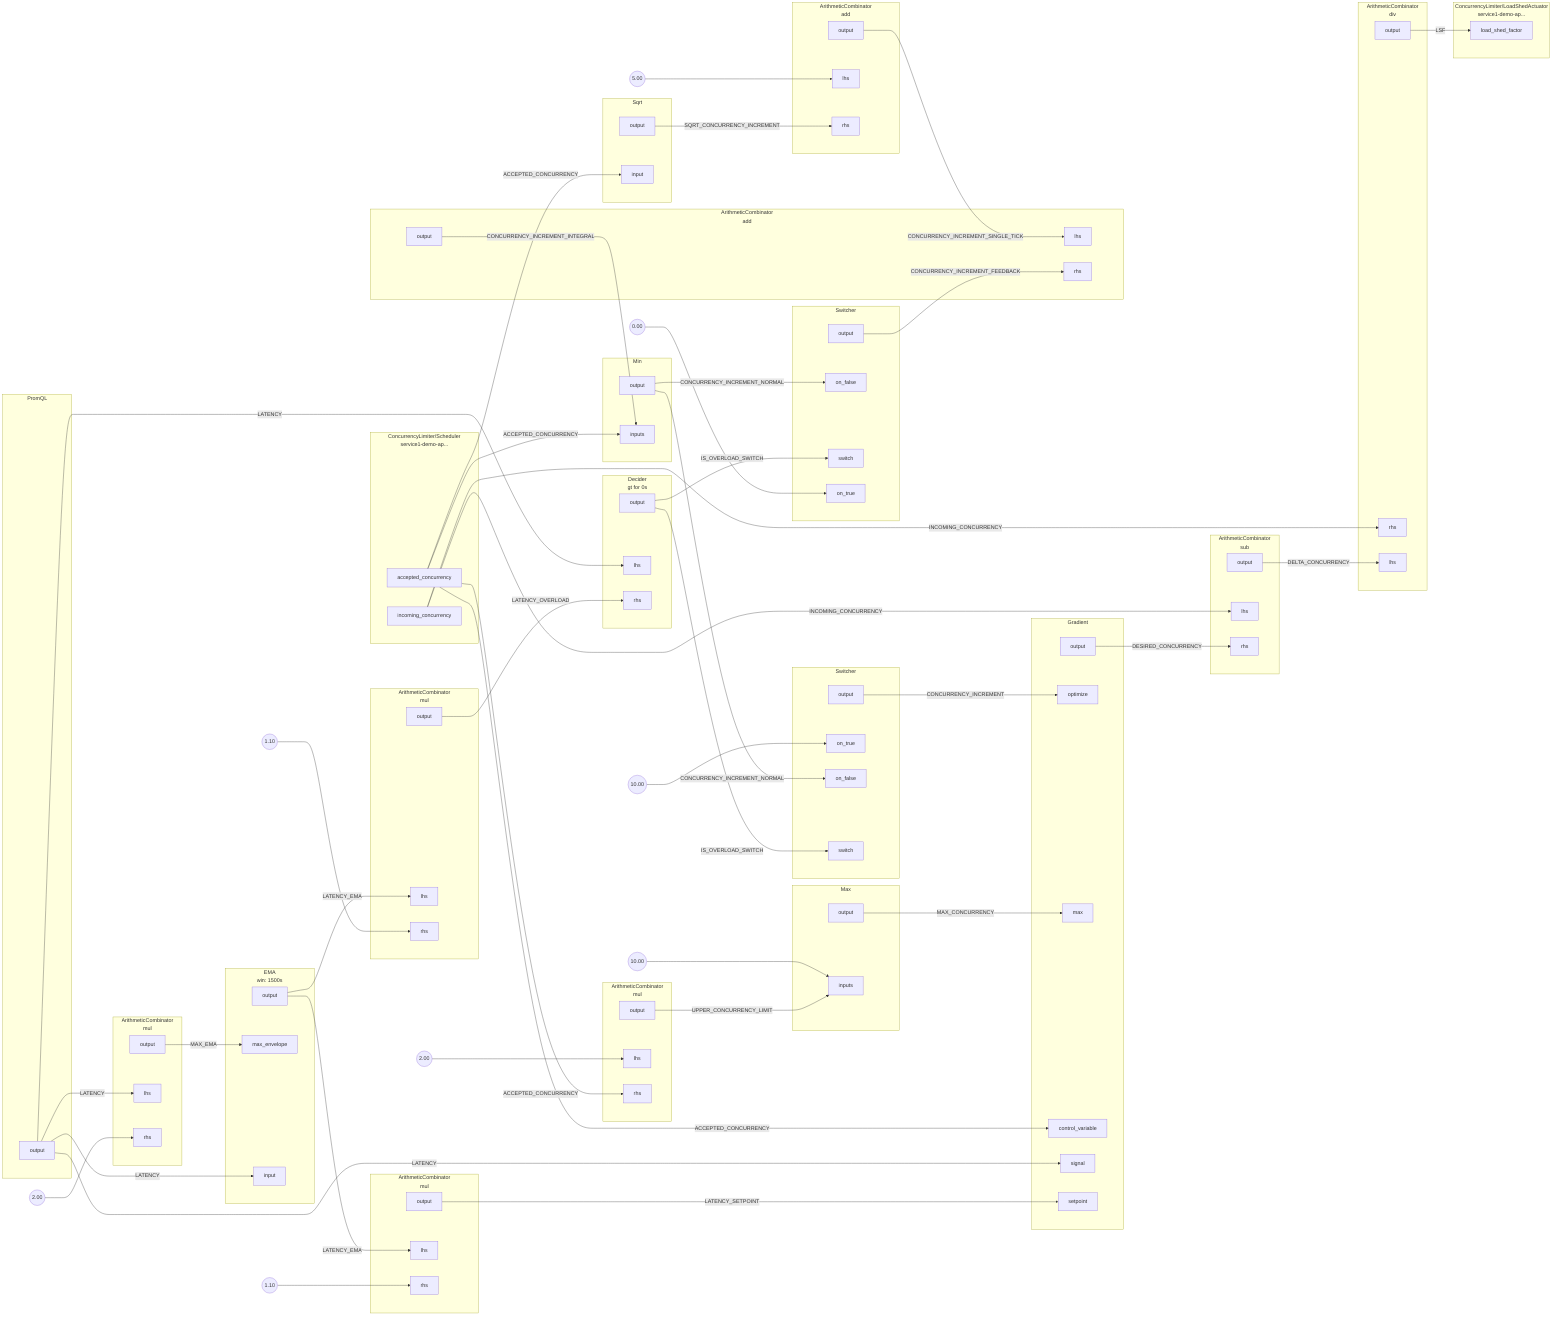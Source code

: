 flowchart LR
subgraph 0[<center>ArithmeticCombinator<br/>mul</center>]
subgraph 0_inports[ ]
style 0_inports fill:none,stroke:none
0lhs[lhs]
0rhs[rhs]
end
subgraph 0_outports[ ]
style 0_outports fill:none,stroke:none
0output[output]
end
end
FakeConstant0((2.00))
FakeConstant0 --> 0rhs
subgraph 1[<center>ArithmeticCombinator<br/>mul</center>]
subgraph 1_inports[ ]
style 1_inports fill:none,stroke:none
1lhs[lhs]
1rhs[rhs]
end
subgraph 1_outports[ ]
style 1_outports fill:none,stroke:none
1output[output]
end
end
FakeConstant1((1.10))
FakeConstant1 --> 1rhs
subgraph 2[<center>ArithmeticCombinator<br/>sub</center>]
subgraph 2_inports[ ]
style 2_inports fill:none,stroke:none
2lhs[lhs]
2rhs[rhs]
end
subgraph 2_outports[ ]
style 2_outports fill:none,stroke:none
2output[output]
end
end
subgraph 3[<center>ArithmeticCombinator<br/>div</center>]
subgraph 3_inports[ ]
style 3_inports fill:none,stroke:none
3rhs[rhs]
3lhs[lhs]
end
subgraph 3_outports[ ]
style 3_outports fill:none,stroke:none
3output[output]
end
end
subgraph 4[<center>ArithmeticCombinator<br/>mul</center>]
subgraph 4_inports[ ]
style 4_inports fill:none,stroke:none
4lhs[lhs]
4rhs[rhs]
end
subgraph 4_outports[ ]
style 4_outports fill:none,stroke:none
4output[output]
end
end
FakeConstant2((2.00))
FakeConstant2 --> 4lhs
subgraph 5[<center>ArithmeticCombinator<br/>mul</center>]
subgraph 5_inports[ ]
style 5_inports fill:none,stroke:none
5lhs[lhs]
5rhs[rhs]
end
subgraph 5_outports[ ]
style 5_outports fill:none,stroke:none
5output[output]
end
end
FakeConstant3((1.10))
FakeConstant3 --> 5rhs
subgraph 6[<center>ArithmeticCombinator<br/>add</center>]
subgraph 6_inports[ ]
style 6_inports fill:none,stroke:none
6lhs[lhs]
6rhs[rhs]
end
subgraph 6_outports[ ]
style 6_outports fill:none,stroke:none
6output[output]
end
end
FakeConstant4((5.00))
FakeConstant4 --> 6lhs
subgraph 7[<center>ArithmeticCombinator<br/>add</center>]
subgraph 7_inports[ ]
style 7_inports fill:none,stroke:none
7lhs[lhs]
7rhs[rhs]
end
subgraph 7_outports[ ]
style 7_outports fill:none,stroke:none
7output[output]
end
end
subgraph 8[Min]
subgraph 8_inports[ ]
style 8_inports fill:none,stroke:none
8inputs[inputs]
8inputs[inputs]
end
subgraph 8_outports[ ]
style 8_outports fill:none,stroke:none
8output[output]
end
end
subgraph 9[Max]
subgraph 9_inports[ ]
style 9_inports fill:none,stroke:none
9inputs[inputs]
9inputs[inputs]
end
subgraph 9_outports[ ]
style 9_outports fill:none,stroke:none
9output[output]
end
end
FakeConstant5((10.00))
FakeConstant5 --> 9inputs
subgraph 10[Sqrt]
subgraph 10_inports[ ]
style 10_inports fill:none,stroke:none
10input[input]
end
subgraph 10_outports[ ]
style 10_outports fill:none,stroke:none
10output[output]
end
end
subgraph 11[PromQL]
subgraph 11_outports[ ]
style 11_outports fill:none,stroke:none
11output[output]
end
end
subgraph 12[<center>EMA<br/>win: 1500s</center>]
subgraph 12_inports[ ]
style 12_inports fill:none,stroke:none
12max_envelope[max_envelope]
12input[input]
end
subgraph 12_outports[ ]
style 12_outports fill:none,stroke:none
12output[output]
end
end
subgraph 13[Gradient]
subgraph 13_inports[ ]
style 13_inports fill:none,stroke:none
13optimize[optimize]
13max[max]
13control_variable[control_variable]
13signal[signal]
13setpoint[setpoint]
end
subgraph 13_outports[ ]
style 13_outports fill:none,stroke:none
13output[output]
end
end
subgraph 14.Scheduler[<center>ConcurrencyLimiter/Scheduler<br/>service1-demo-ap...</center>]
subgraph 14.Scheduler_outports[ ]
style 14.Scheduler_outports fill:none,stroke:none
14.Scheduleraccepted_concurrency[accepted_concurrency]
14.Schedulerincoming_concurrency[incoming_concurrency]
end
end
subgraph 14.LoadShedActuator[<center>ConcurrencyLimiter/LoadShedActuator<br/>service1-demo-ap...</center>]
subgraph 14.LoadShedActuator_inports[ ]
style 14.LoadShedActuator_inports fill:none,stroke:none
14.LoadShedActuatorload_shed_factor[load_shed_factor]
end
end
subgraph 17[Switcher]
subgraph 17_inports[ ]
style 17_inports fill:none,stroke:none
17on_false[on_false]
17switch[switch]
17on_true[on_true]
end
subgraph 17_outports[ ]
style 17_outports fill:none,stroke:none
17output[output]
end
end
FakeConstant6((0.00))
FakeConstant6 --> 17on_true
subgraph 16[Switcher]
subgraph 16_inports[ ]
style 16_inports fill:none,stroke:none
16on_true[on_true]
16on_false[on_false]
16switch[switch]
end
subgraph 16_outports[ ]
style 16_outports fill:none,stroke:none
16output[output]
end
end
FakeConstant7((10.00))
FakeConstant7 --> 16on_true
subgraph 15[<center>Decider<br/>gt for 0s</center>]
subgraph 15_inports[ ]
style 15_inports fill:none,stroke:none
15lhs[lhs]
15rhs[rhs]
end
subgraph 15_outports[ ]
style 15_outports fill:none,stroke:none
15output[output]
end
end
15output --> |IS_OVERLOAD_SWITCH| 16switch
15output --> |IS_OVERLOAD_SWITCH| 17switch
16output --> |CONCURRENCY_INCREMENT| 13optimize
7output --> |CONCURRENCY_INCREMENT_INTEGRAL| 8inputs
11output --> |LATENCY| 0lhs
11output --> |LATENCY| 12input
11output --> |LATENCY| 13signal
11output --> |LATENCY| 15lhs
3output --> |LSF| 14.LoadShedActuatorload_shed_factor
8output --> |CONCURRENCY_INCREMENT_NORMAL| 16on_false
8output --> |CONCURRENCY_INCREMENT_NORMAL| 17on_false
9output --> |MAX_CONCURRENCY| 13max
10output --> |SQRT_CONCURRENCY_INCREMENT| 6rhs
13output --> |DESIRED_CONCURRENCY| 2rhs
1output --> |LATENCY_SETPOINT| 13setpoint
2output --> |DELTA_CONCURRENCY| 3lhs
6output --> |CONCURRENCY_INCREMENT_SINGLE_TICK| 7lhs
12output --> |LATENCY_EMA| 1lhs
12output --> |LATENCY_EMA| 5lhs
14.Schedulerincoming_concurrency --> |INCOMING_CONCURRENCY| 2lhs
14.Schedulerincoming_concurrency --> |INCOMING_CONCURRENCY| 3rhs
17output --> |CONCURRENCY_INCREMENT_FEEDBACK| 7rhs
4output --> |UPPER_CONCURRENCY_LIMIT| 9inputs
5output --> |LATENCY_OVERLOAD| 15rhs
0output --> |MAX_EMA| 12max_envelope
14.Scheduleraccepted_concurrency --> |ACCEPTED_CONCURRENCY| 4rhs
14.Scheduleraccepted_concurrency --> |ACCEPTED_CONCURRENCY| 8inputs
14.Scheduleraccepted_concurrency --> |ACCEPTED_CONCURRENCY| 10input
14.Scheduleraccepted_concurrency --> |ACCEPTED_CONCURRENCY| 13control_variable